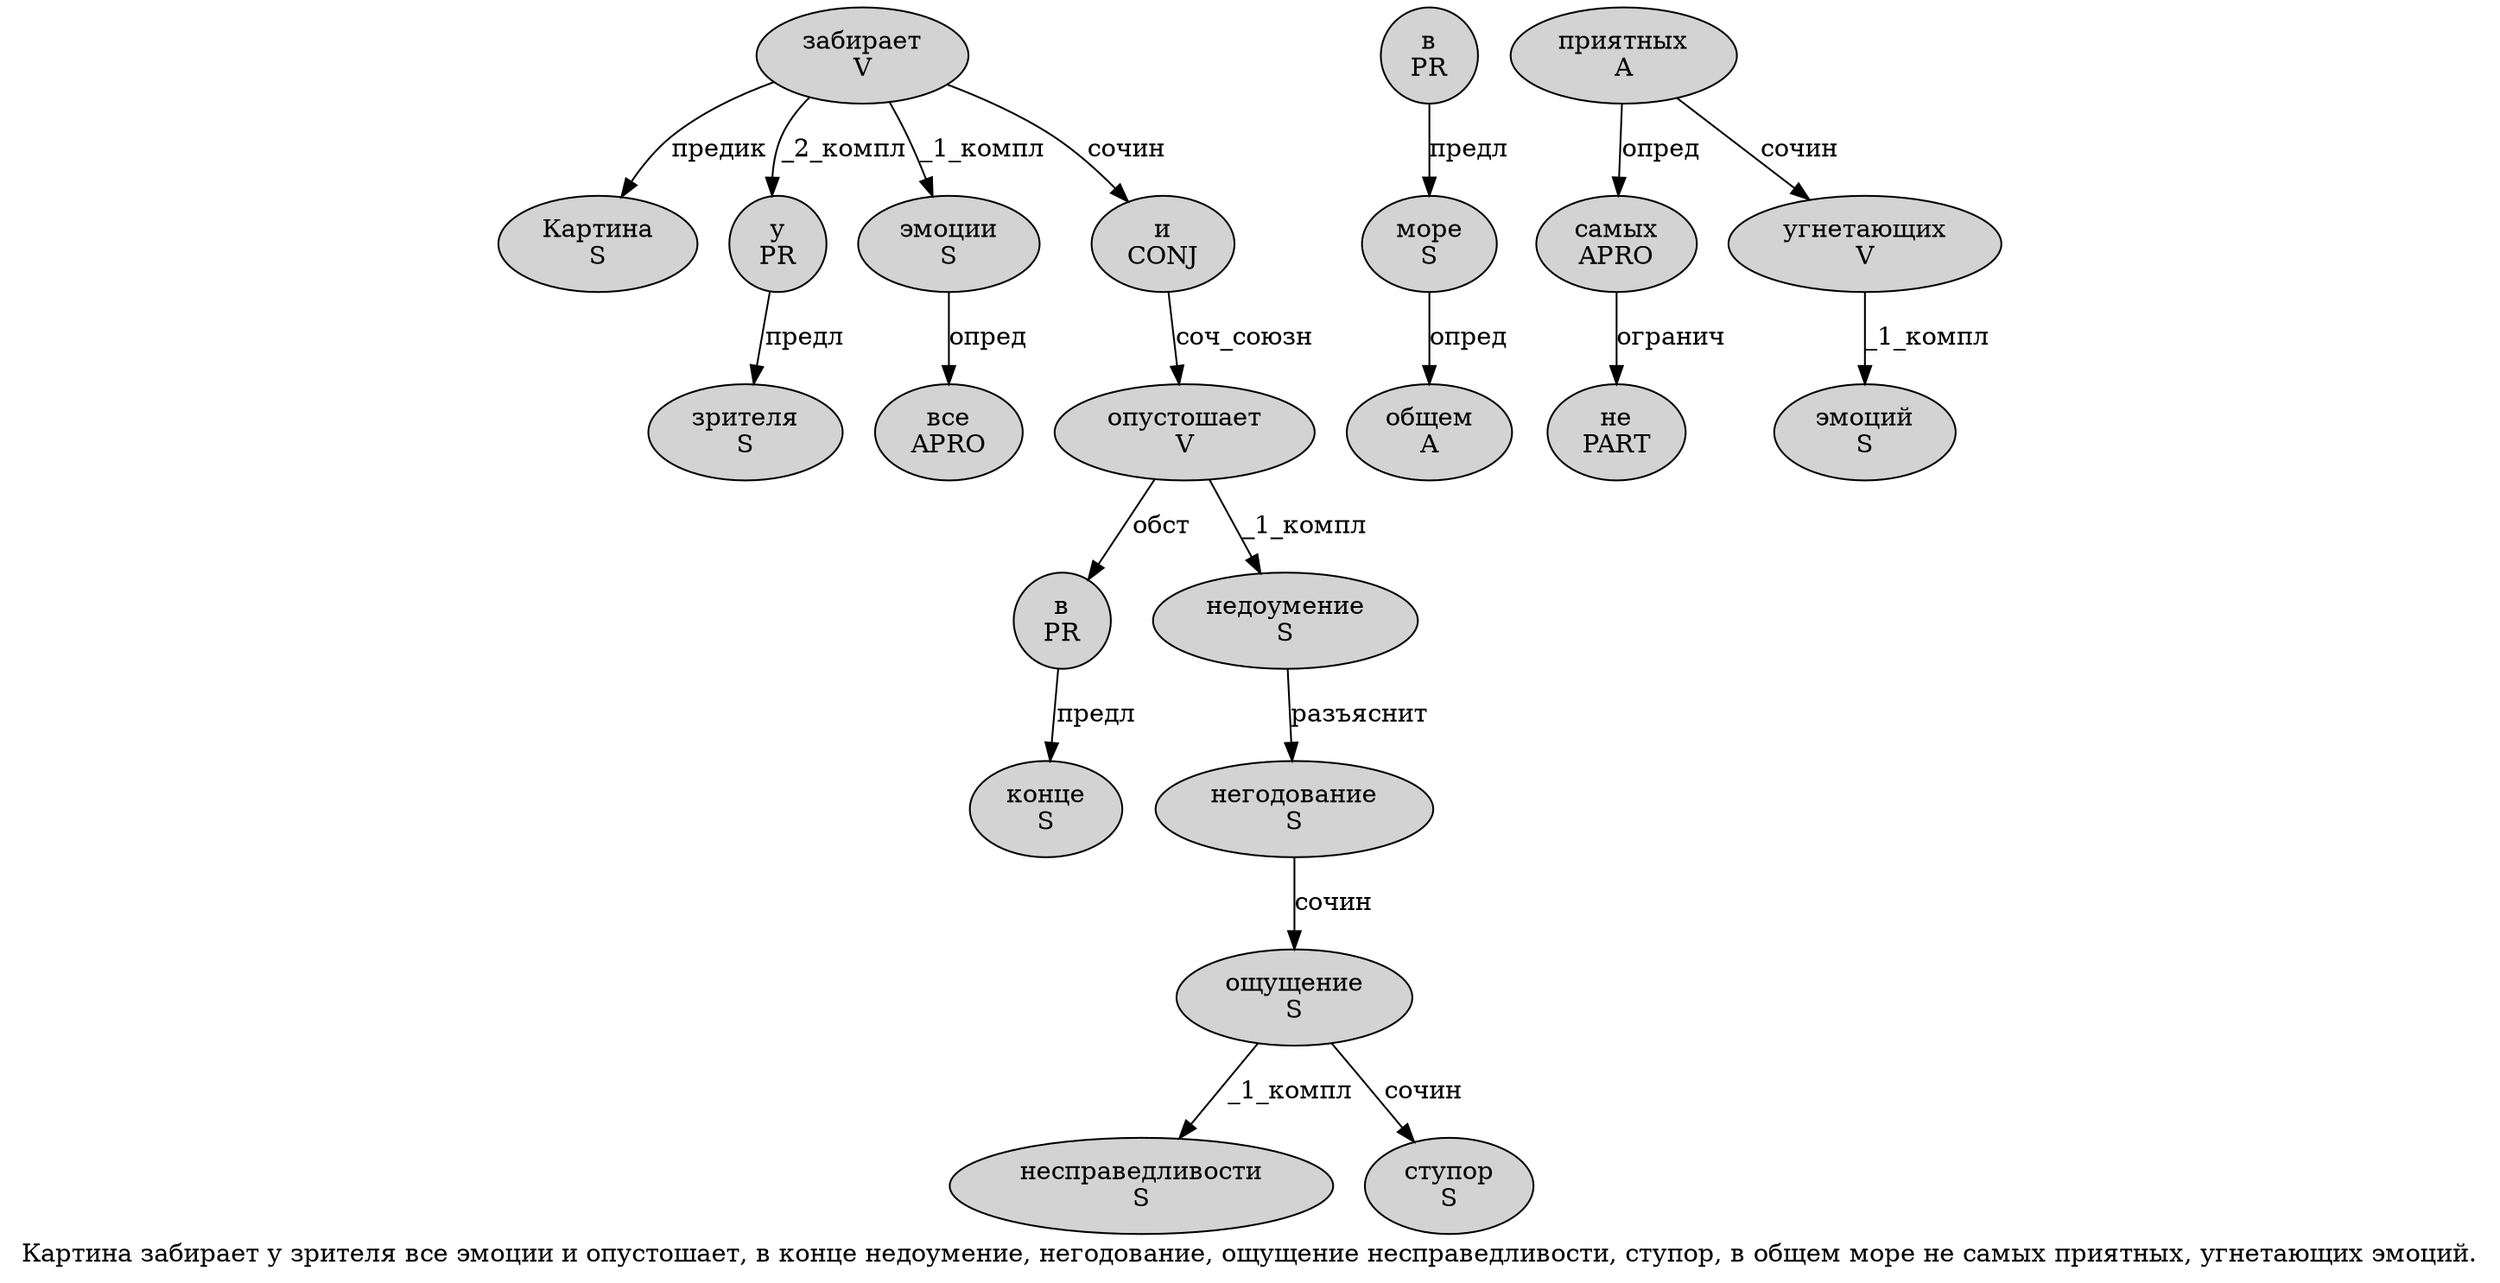 digraph SENTENCE_333 {
	graph [label="Картина забирает у зрителя все эмоции и опустошает, в конце недоумение, негодование, ощущение несправедливости, ступор, в общем море не самых приятных, угнетающих эмоций."]
	node [style=filled]
		0 [label="Картина
S" color="" fillcolor=lightgray penwidth=1 shape=ellipse]
		1 [label="забирает
V" color="" fillcolor=lightgray penwidth=1 shape=ellipse]
		2 [label="у
PR" color="" fillcolor=lightgray penwidth=1 shape=ellipse]
		3 [label="зрителя
S" color="" fillcolor=lightgray penwidth=1 shape=ellipse]
		4 [label="все
APRO" color="" fillcolor=lightgray penwidth=1 shape=ellipse]
		5 [label="эмоции
S" color="" fillcolor=lightgray penwidth=1 shape=ellipse]
		6 [label="и
CONJ" color="" fillcolor=lightgray penwidth=1 shape=ellipse]
		7 [label="опустошает
V" color="" fillcolor=lightgray penwidth=1 shape=ellipse]
		9 [label="в
PR" color="" fillcolor=lightgray penwidth=1 shape=ellipse]
		10 [label="конце
S" color="" fillcolor=lightgray penwidth=1 shape=ellipse]
		11 [label="недоумение
S" color="" fillcolor=lightgray penwidth=1 shape=ellipse]
		13 [label="негодование
S" color="" fillcolor=lightgray penwidth=1 shape=ellipse]
		15 [label="ощущение
S" color="" fillcolor=lightgray penwidth=1 shape=ellipse]
		16 [label="несправедливости
S" color="" fillcolor=lightgray penwidth=1 shape=ellipse]
		18 [label="ступор
S" color="" fillcolor=lightgray penwidth=1 shape=ellipse]
		20 [label="в
PR" color="" fillcolor=lightgray penwidth=1 shape=ellipse]
		21 [label="общем
A" color="" fillcolor=lightgray penwidth=1 shape=ellipse]
		22 [label="море
S" color="" fillcolor=lightgray penwidth=1 shape=ellipse]
		23 [label="не
PART" color="" fillcolor=lightgray penwidth=1 shape=ellipse]
		24 [label="самых
APRO" color="" fillcolor=lightgray penwidth=1 shape=ellipse]
		25 [label="приятных
A" color="" fillcolor=lightgray penwidth=1 shape=ellipse]
		27 [label="угнетающих
V" color="" fillcolor=lightgray penwidth=1 shape=ellipse]
		28 [label="эмоций
S" color="" fillcolor=lightgray penwidth=1 shape=ellipse]
			6 -> 7 [label="соч_союзн"]
			9 -> 10 [label="предл"]
			20 -> 22 [label="предл"]
			1 -> 0 [label="предик"]
			1 -> 2 [label="_2_компл"]
			1 -> 5 [label="_1_компл"]
			1 -> 6 [label="сочин"]
			15 -> 16 [label="_1_компл"]
			15 -> 18 [label="сочин"]
			7 -> 9 [label="обст"]
			7 -> 11 [label="_1_компл"]
			13 -> 15 [label="сочин"]
			22 -> 21 [label="опред"]
			24 -> 23 [label="огранич"]
			2 -> 3 [label="предл"]
			5 -> 4 [label="опред"]
			11 -> 13 [label="разъяснит"]
			25 -> 24 [label="опред"]
			25 -> 27 [label="сочин"]
			27 -> 28 [label="_1_компл"]
}